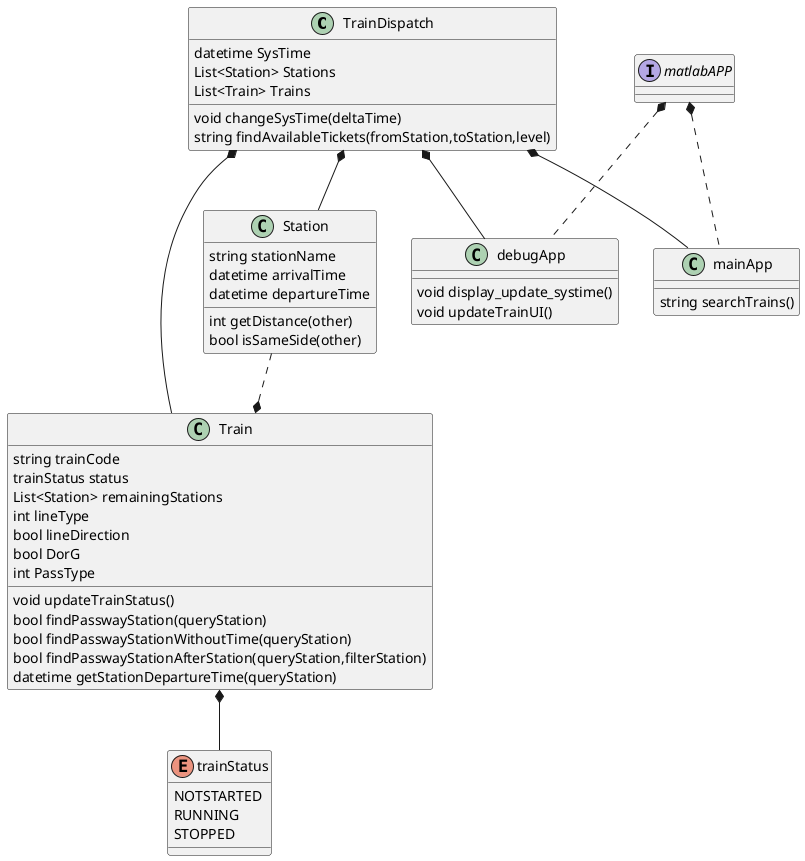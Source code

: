 @startuml
'https://plantuml.com/class-diagram

class TrainDispatch{
datetime SysTime
List<Station> Stations
List<Train> Trains

void changeSysTime(deltaTime)
string findAvailableTickets(fromStation,toStation,level)
}

class Train{
 string trainCode
 trainStatus status
 List<Station> remainingStations
 int lineType
 bool lineDirection
 bool DorG
 int PassType

 void updateTrainStatus()
 bool findPasswayStation(queryStation)
 bool findPasswayStationWithoutTime(queryStation)
 bool findPasswayStationAfterStation(queryStation,filterStation)
 datetime getStationDepartureTime(queryStation)


}

class Station{
    string stationName
    datetime arrivalTime
    datetime departureTime

    int getDistance(other)
    bool isSameSide(other)
}

TrainDispatch *-- Train
TrainDispatch *-- Station


Station ..* Train



enum trainStatus{
    NOTSTARTED
    RUNNING
    STOPPED
}

Train *-- trainStatus

interface matlabAPP{

}

class debugApp{
    void display_update_systime()
    void updateTrainUI()
}
TrainDispatch *-- debugApp
matlabAPP *.. debugApp

class mainApp{
    string searchTrains()
}
TrainDispatch *-- mainApp
matlabAPP *.. mainApp




@enduml
